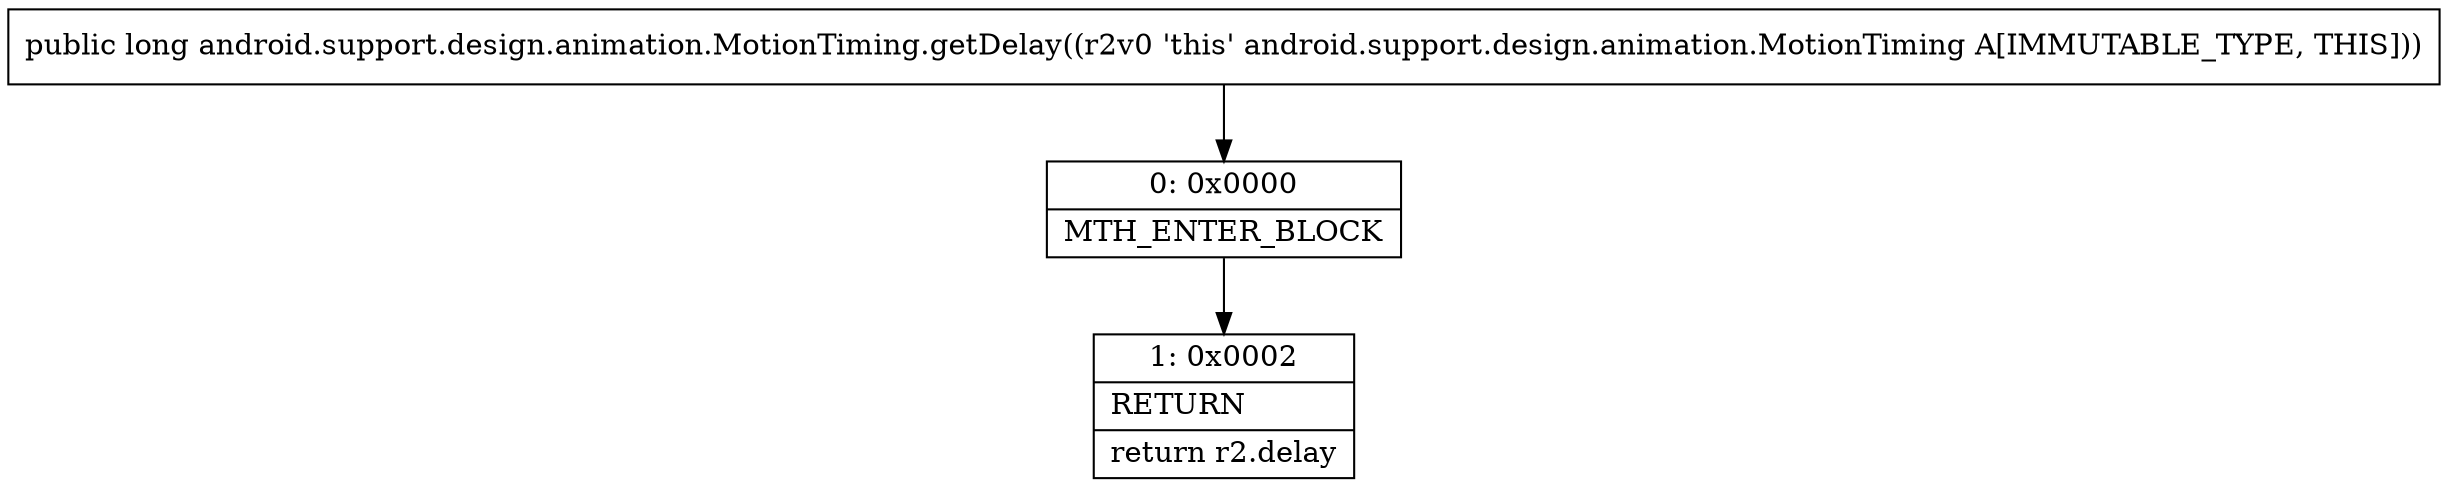 digraph "CFG forandroid.support.design.animation.MotionTiming.getDelay()J" {
Node_0 [shape=record,label="{0\:\ 0x0000|MTH_ENTER_BLOCK\l}"];
Node_1 [shape=record,label="{1\:\ 0x0002|RETURN\l|return r2.delay\l}"];
MethodNode[shape=record,label="{public long android.support.design.animation.MotionTiming.getDelay((r2v0 'this' android.support.design.animation.MotionTiming A[IMMUTABLE_TYPE, THIS])) }"];
MethodNode -> Node_0;
Node_0 -> Node_1;
}


